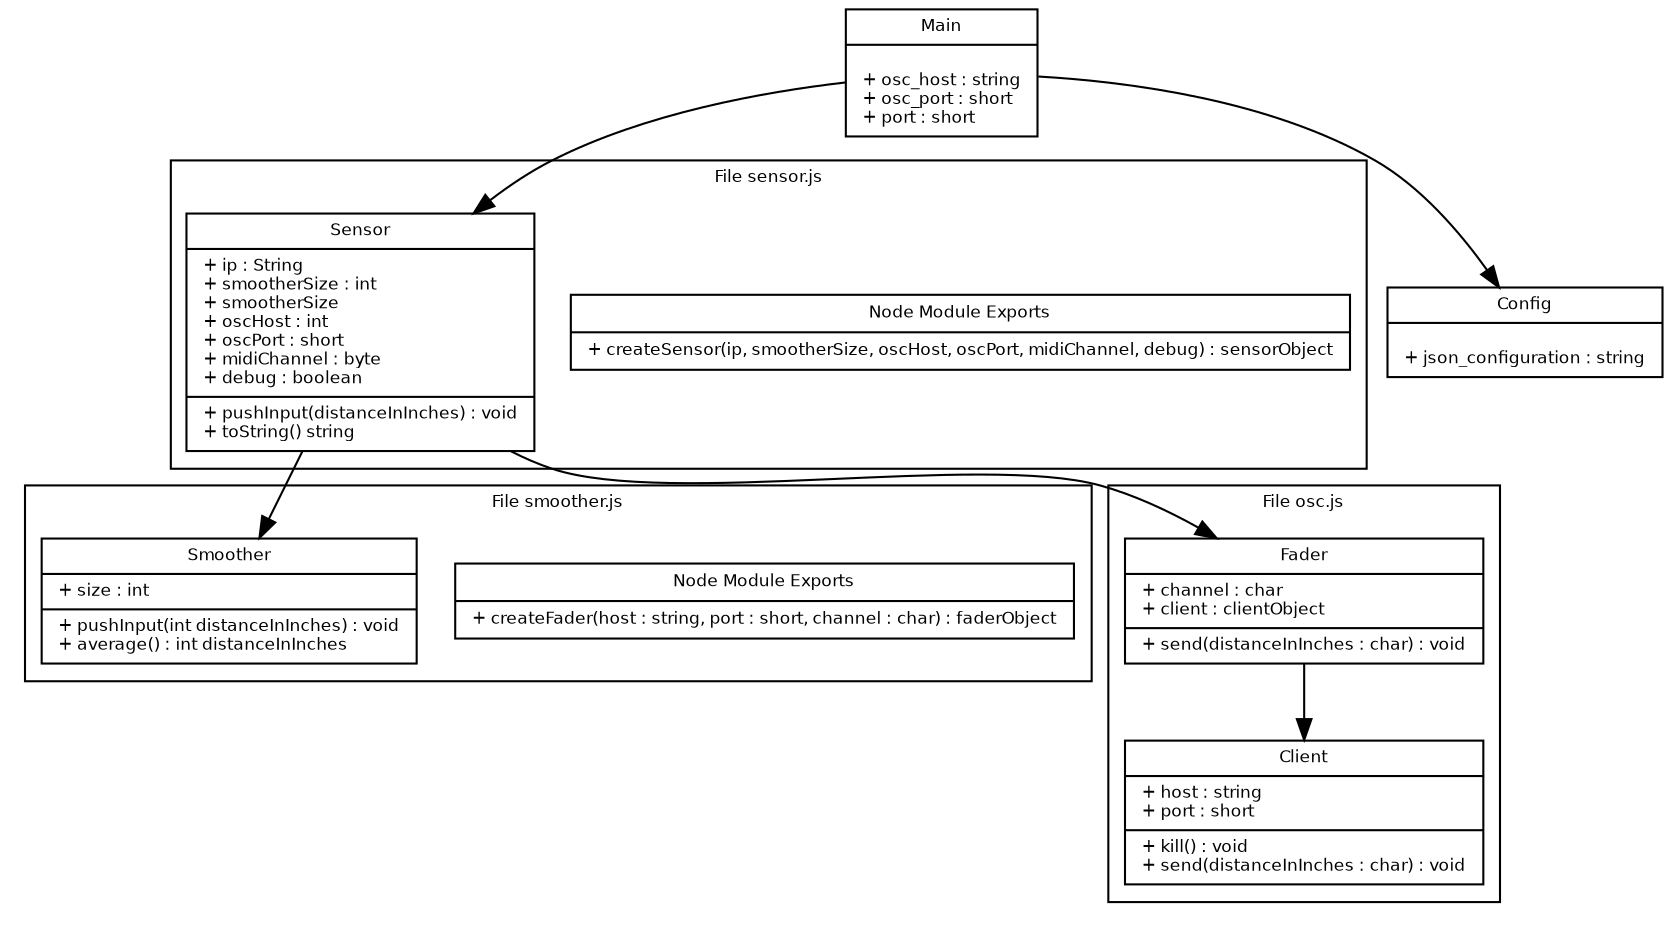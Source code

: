  digraph G {
        fontname = "Bitstream Vera Sans"
        fontsize = 8

        node [
                fontname = "Bitstream Vera Sans"
                fontsize = 8
                shape = "record"
        ]

        edge [
                fontname = "Bitstream Vera Sans"
                fontsize = 8
        ]

        subgraph clusterSensorFile {
                label = "File sensor.js"

                SensorNodeModuleExports [
                        label = "{Node Module Exports|+ createSensor(ip, smootherSize, oscHost, oscPort, midiChannel, debug) : sensorObject}"
                ]

                Sensor [
                        label = "{Sensor|+ ip : String\l+ smootherSize : int\l+ smootherSize\l+ oscHost : int\l+ oscPort : short\l+ midiChannel : byte\l+ debug : boolean\l|+ pushInput(distanceInInches) : void\l+ toString() string\l}"
                ]
        }

        subgraph clusterSmootherFile {
                label = "File smoother.js"

                SmootherNodeModuleExports [
                        label = "{Node Module Exports|+ createSmoother(size : int) : smootherObject}"
                ]

                Smoother [
                        label = "{Smoother|+ size : int\l|+ pushInput(int distanceInInches) : void\l+ average() : int distanceInInches\l}"
                ]
        }

        subgraph clusterOscFile {
                label = "File osc.js"

                Fader [
                        label = "{Fader|+ channel : char\l+ client : clientObject\l|+ send(distanceInInches : char) : void\l}"
                ]

                Client [
                        label = "{Client|+ host : string\l+ port : short\l|+ kill() : void\l+ send(distanceInInches : char) : void}"
                ]

                Fader -> Client

                SmootherNodeModuleExports [
                        label = "{Node Module Exports|+ createFader(host : string, port : short, channel : char) : faderObject}"
                ]
        }

        subgraph mainFile {
                label = "File main.js"

                Main [
                        label = "{Main|\l+ osc_host : string\l+ osc_port : short\l+ port : short\l}"
                ]
        }

        subgraph configFile {
                label = "sensors-config.json"

                Config [
                        label = "{Config|\l+ json_configuration : string}"
                ]
        }

        Main -> Config
        Main -> Sensor
        Sensor -> Smoother
        Sensor -> Fader

        edge [
                arrowhead = "empty"
        ]

}